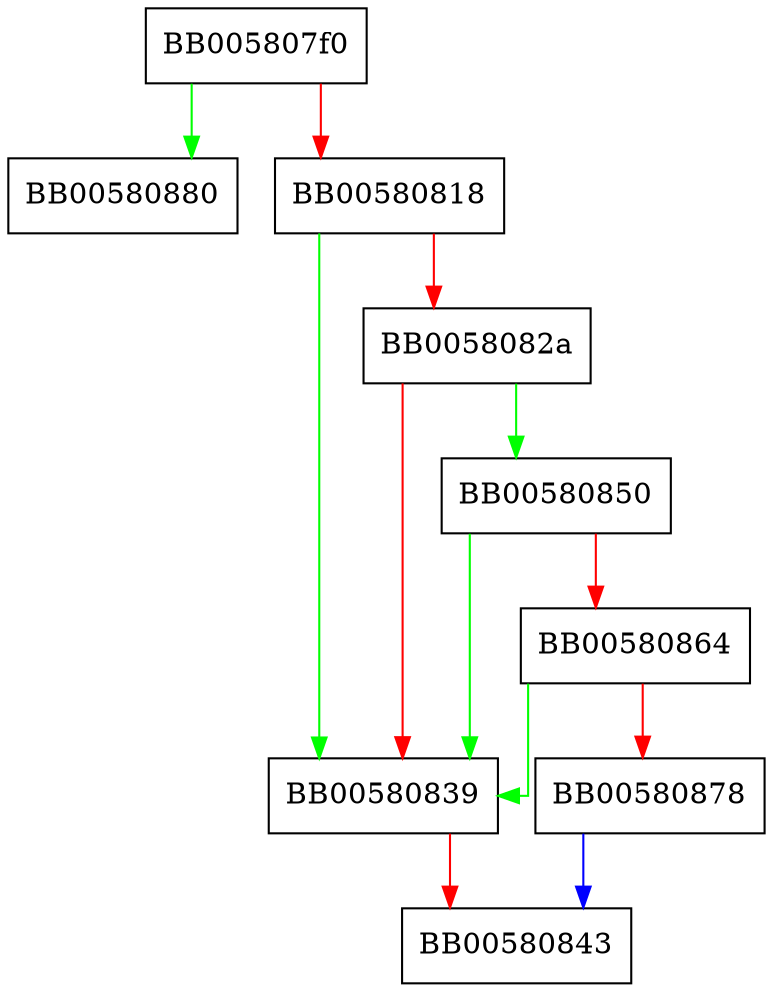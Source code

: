 digraph ec_pkey_import_from {
  node [shape="box"];
  graph [splines=ortho];
  BB005807f0 -> BB00580880 [color="green"];
  BB005807f0 -> BB00580818 [color="red"];
  BB00580818 -> BB00580839 [color="green"];
  BB00580818 -> BB0058082a [color="red"];
  BB0058082a -> BB00580850 [color="green"];
  BB0058082a -> BB00580839 [color="red"];
  BB00580839 -> BB00580843 [color="red"];
  BB00580850 -> BB00580839 [color="green"];
  BB00580850 -> BB00580864 [color="red"];
  BB00580864 -> BB00580839 [color="green"];
  BB00580864 -> BB00580878 [color="red"];
  BB00580878 -> BB00580843 [color="blue"];
}
